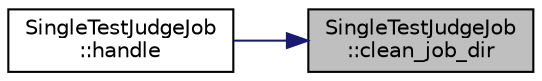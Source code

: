digraph "SingleTestJudgeJob::clean_job_dir"
{
 // LATEX_PDF_SIZE
  edge [fontname="Helvetica",fontsize="10",labelfontname="Helvetica",labelfontsize="10"];
  node [fontname="Helvetica",fontsize="10",shape=record];
  rankdir="RL";
  Node3 [label="SingleTestJudgeJob\l::clean_job_dir",height=0.2,width=0.4,color="black", fillcolor="grey75", style="filled", fontcolor="black",tooltip="将当前路径切换出本 job 的临时工作路径并清理该工作区"];
  Node3 -> Node4 [dir="back",color="midnightblue",fontsize="10",style="solid",fontname="Helvetica"];
  Node4 [label="SingleTestJudgeJob\l::handle",height=0.2,width=0.4,color="black", fillcolor="white", style="filled",URL="$class_single_test_judge_job.html#a0831e87393505947e304373d91bafb5b",tooltip=" "];
}
